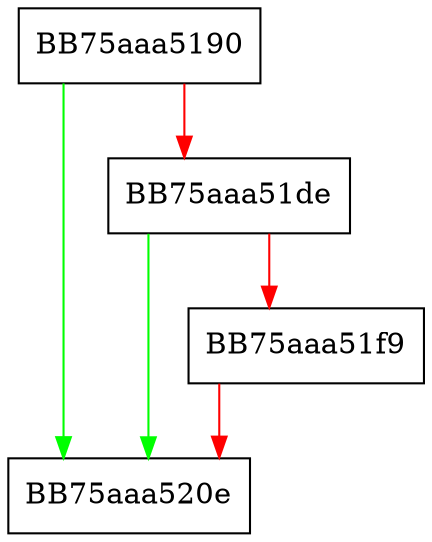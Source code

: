 digraph RpfAPI_MpContainerFreeObjectInfo {
  node [shape="box"];
  graph [splines=ortho];
  BB75aaa5190 -> BB75aaa520e [color="green"];
  BB75aaa5190 -> BB75aaa51de [color="red"];
  BB75aaa51de -> BB75aaa520e [color="green"];
  BB75aaa51de -> BB75aaa51f9 [color="red"];
  BB75aaa51f9 -> BB75aaa520e [color="red"];
}